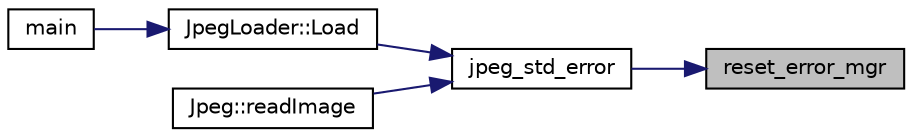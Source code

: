 digraph "reset_error_mgr"
{
 // LATEX_PDF_SIZE
  bgcolor="transparent";
  edge [fontname="Helvetica",fontsize="10",labelfontname="Helvetica",labelfontsize="10"];
  node [fontname="Helvetica",fontsize="10",shape=record];
  rankdir="RL";
  Node37 [label="reset_error_mgr",height=0.2,width=0.4,color="black", fillcolor="grey75", style="filled", fontcolor="black",tooltip=" "];
  Node37 -> Node38 [dir="back",color="midnightblue",fontsize="10",style="solid"];
  Node38 [label="jpeg_std_error",height=0.2,width=0.4,color="black",URL="$jerror_8c.html#aaadd0c536abf0e0c2d165ce2d727d9e8",tooltip=" "];
  Node38 -> Node39 [dir="back",color="midnightblue",fontsize="10",style="solid"];
  Node39 [label="JpegLoader::Load",height=0.2,width=0.4,color="black",URL="$classJpegLoader.html#a094609a59107dfbd1cca84fa2467c926",tooltip=" "];
  Node39 -> Node40 [dir="back",color="midnightblue",fontsize="10",style="solid"];
  Node40 [label="main",height=0.2,width=0.4,color="black",URL="$misc_2Libjpeg_2main_8cpp.html#a0ddf1224851353fc92bfbff6f499fa97",tooltip=" "];
  Node38 -> Node41 [dir="back",color="midnightblue",fontsize="10",style="solid"];
  Node41 [label="Jpeg::readImage",height=0.2,width=0.4,color="black",URL="$classJpeg.html#a80db9e22efc544e32145b6743b2b407c",tooltip=" "];
}
